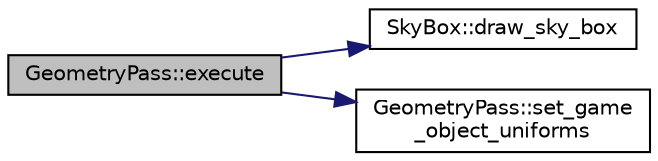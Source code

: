 digraph "GeometryPass::execute"
{
 // INTERACTIVE_SVG=YES
 // LATEX_PDF_SIZE
  bgcolor="transparent";
  edge [fontname="Helvetica",fontsize="10",labelfontname="Helvetica",labelfontsize="10"];
  node [fontname="Helvetica",fontsize="10",shape=record];
  rankdir="LR";
  Node1 [label="GeometryPass::execute",height=0.2,width=0.4,color="black", fillcolor="grey75", style="filled", fontcolor="black",tooltip=" "];
  Node1 -> Node2 [color="midnightblue",fontsize="10",style="solid",fontname="Helvetica"];
  Node2 [label="SkyBox::draw_sky_box",height=0.2,width=0.4,color="black",URL="$de/dda/class_sky_box.html#a6c51645083bf8f99e9400851c85f1bef",tooltip=" "];
  Node1 -> Node3 [color="midnightblue",fontsize="10",style="solid",fontname="Helvetica"];
  Node3 [label="GeometryPass::set_game\l_object_uniforms",height=0.2,width=0.4,color="black",URL="$df/d74/class_geometry_pass.html#a2d69ed136867affd1160cde6a0949c33",tooltip=" "];
}
